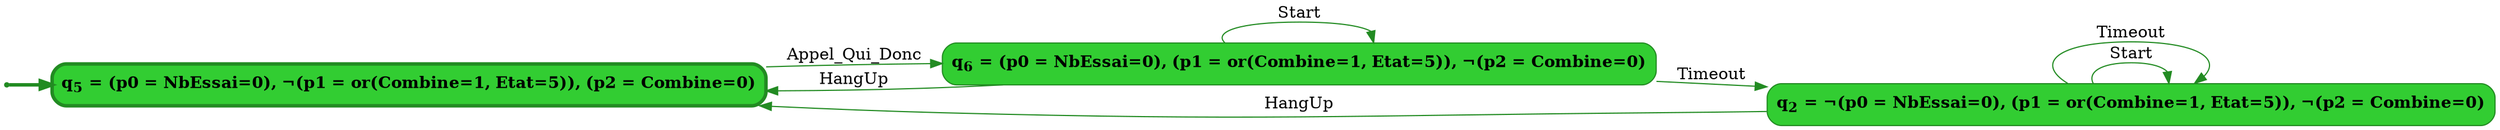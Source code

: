digraph g {

	rankdir="LR"

	__invisible__[shape="point", color="forestgreen"]
	q5[label=<<b>q<sub>5</sub> = (p0 = NbEssai=0), ¬(p1 = or(Combine=1, Etat=5)), (p2 = Combine=0)</b>>, shape="box", style="rounded, filled", fillcolor="limegreen", color="forestgreen", penwidth=3] // Initial
	q6[label=<<b>q<sub>6</sub> = (p0 = NbEssai=0), (p1 = or(Combine=1, Etat=5)), ¬(p2 = Combine=0)</b>>, shape="box", style="rounded, filled", fillcolor="limegreen", color="forestgreen"]
	q2[label=<<b>q<sub>2</sub> = ¬(p0 = NbEssai=0), (p1 = or(Combine=1, Etat=5)), ¬(p2 = Combine=0)</b>>, shape="box", style="rounded, filled", fillcolor="limegreen", color="forestgreen"]

	__invisible__ -> q5[penwidth=3, color="forestgreen"]
	q5 -> q6[label=<Appel_Qui_Donc>, color="forestgreen"]
	q6 -> q6[label=<Start>, color="forestgreen"]
	q6 -> q2[label=<Timeout>, color="forestgreen"]
	q2 -> q2[label=<Start>, color="forestgreen"]
	q2 -> q2[label=<Timeout>, color="forestgreen"]
	q2 -> q5[label=<HangUp>, color="forestgreen"]
	q6 -> q5[label=<HangUp>, color="forestgreen"]

}
